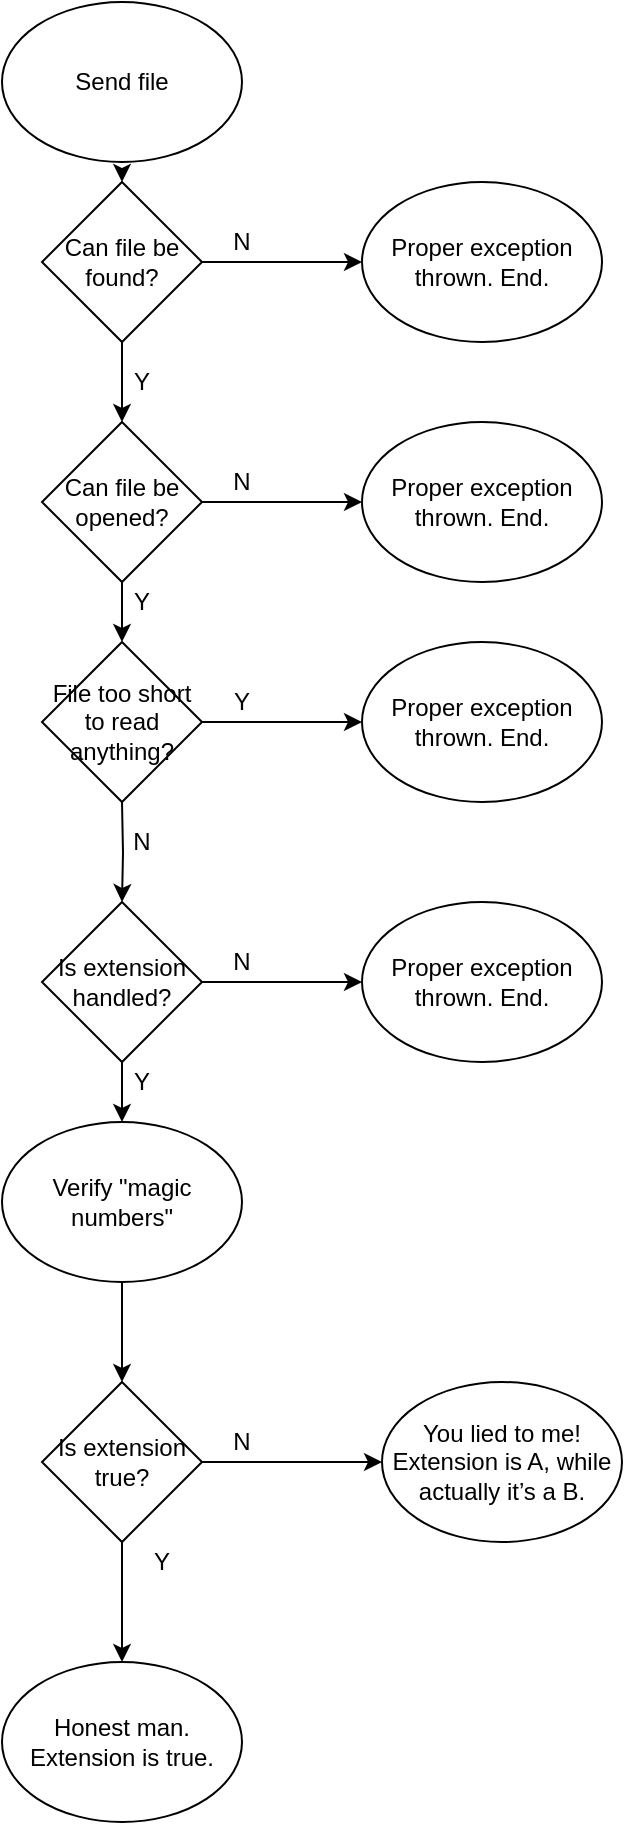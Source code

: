 <mxfile version="12.4.2" type="device" pages="1"><diagram id="vtzPzIPhkjF-mpYe-rMo" name="Page-1"><mxGraphModel dx="1038" dy="575" grid="1" gridSize="10" guides="1" tooltips="1" connect="1" arrows="1" fold="1" page="1" pageScale="1" pageWidth="850" pageHeight="1100" math="0" shadow="0"><root><mxCell id="0"/><mxCell id="1" parent="0"/><mxCell id="0e01frMEvD8_PQI7vKg8-17" style="edgeStyle=orthogonalEdgeStyle;rounded=0;orthogonalLoop=1;jettySize=auto;html=1;exitX=0.5;exitY=1;exitDx=0;exitDy=0;" parent="1" source="UA1n34T0W7opvfyNrNto-1" edge="1"><mxGeometry relative="1" as="geometry"><mxPoint x="260" y="210" as="targetPoint"/></mxGeometry></mxCell><mxCell id="0e01frMEvD8_PQI7vKg8-13" value="Send file" style="ellipse;whiteSpace=wrap;html=1;" parent="1" vertex="1"><mxGeometry x="200" width="120" height="80" as="geometry"/></mxCell><mxCell id="0e01frMEvD8_PQI7vKg8-18" style="edgeStyle=orthogonalEdgeStyle;rounded=0;orthogonalLoop=1;jettySize=auto;html=1;" parent="1" target="0e01frMEvD8_PQI7vKg8-15" edge="1" source="V3N6UKxS_Fw7eMmXp8jX-1"><mxGeometry relative="1" as="geometry"><mxPoint x="260" y="348" as="sourcePoint"/></mxGeometry></mxCell><mxCell id="0e01frMEvD8_PQI7vKg8-19" style="edgeStyle=orthogonalEdgeStyle;rounded=0;orthogonalLoop=1;jettySize=auto;html=1;" parent="1" source="0e01frMEvD8_PQI7vKg8-15" target="0e01frMEvD8_PQI7vKg8-16" edge="1"><mxGeometry relative="1" as="geometry"/></mxCell><mxCell id="0e01frMEvD8_PQI7vKg8-15" value="Verify &quot;magic numbers&quot;" style="ellipse;whiteSpace=wrap;html=1;" parent="1" vertex="1"><mxGeometry x="200" y="560" width="120" height="80" as="geometry"/></mxCell><mxCell id="0e01frMEvD8_PQI7vKg8-22" style="edgeStyle=orthogonalEdgeStyle;rounded=0;orthogonalLoop=1;jettySize=auto;html=1;" parent="1" source="0e01frMEvD8_PQI7vKg8-16" target="0e01frMEvD8_PQI7vKg8-20" edge="1"><mxGeometry relative="1" as="geometry"/></mxCell><mxCell id="0e01frMEvD8_PQI7vKg8-28" style="edgeStyle=orthogonalEdgeStyle;rounded=0;orthogonalLoop=1;jettySize=auto;html=1;entryX=0.5;entryY=0;entryDx=0;entryDy=0;" parent="1" source="0e01frMEvD8_PQI7vKg8-16" target="0e01frMEvD8_PQI7vKg8-27" edge="1"><mxGeometry relative="1" as="geometry"/></mxCell><mxCell id="0e01frMEvD8_PQI7vKg8-16" value="Is extension true?" style="rhombus;whiteSpace=wrap;html=1;" parent="1" vertex="1"><mxGeometry x="220" y="690" width="80" height="80" as="geometry"/></mxCell><mxCell id="0e01frMEvD8_PQI7vKg8-20" value="You lied to me! Extension is A, while actually it’s a B." style="ellipse;whiteSpace=wrap;html=1;" parent="1" vertex="1"><mxGeometry x="390" y="690" width="120" height="80" as="geometry"/></mxCell><mxCell id="0e01frMEvD8_PQI7vKg8-21" value="Proper exception thrown. End." style="ellipse;whiteSpace=wrap;html=1;" parent="1" vertex="1"><mxGeometry x="380" y="450" width="120" height="80" as="geometry"/></mxCell><mxCell id="0e01frMEvD8_PQI7vKg8-27" value="Honest man. Extension is true." style="ellipse;whiteSpace=wrap;html=1;" parent="1" vertex="1"><mxGeometry x="200" y="830" width="120" height="80" as="geometry"/></mxCell><mxCell id="V3N6UKxS_Fw7eMmXp8jX-2" value="Y" style="text;html=1;strokeColor=none;fillColor=none;align=center;verticalAlign=middle;whiteSpace=wrap;rounded=0;" parent="1" vertex="1"><mxGeometry x="250" y="530" width="40" height="20" as="geometry"/></mxCell><mxCell id="V3N6UKxS_Fw7eMmXp8jX-5" value="" style="endArrow=classic;html=1;exitX=1;exitY=0.5;exitDx=0;exitDy=0;entryX=0;entryY=0.5;entryDx=0;entryDy=0;" parent="1" source="V3N6UKxS_Fw7eMmXp8jX-1" target="0e01frMEvD8_PQI7vKg8-21" edge="1"><mxGeometry width="50" height="50" relative="1" as="geometry"><mxPoint x="200" y="800" as="sourcePoint"/><mxPoint x="250" y="750" as="targetPoint"/></mxGeometry></mxCell><mxCell id="V3N6UKxS_Fw7eMmXp8jX-6" value="&lt;div&gt;N&lt;/div&gt;" style="text;html=1;strokeColor=none;fillColor=none;align=center;verticalAlign=middle;whiteSpace=wrap;rounded=0;" parent="1" vertex="1"><mxGeometry x="300" y="470" width="40" height="20" as="geometry"/></mxCell><mxCell id="V3N6UKxS_Fw7eMmXp8jX-7" value="N" style="text;html=1;strokeColor=none;fillColor=none;align=center;verticalAlign=middle;whiteSpace=wrap;rounded=0;" parent="1" vertex="1"><mxGeometry x="300" y="710" width="40" height="20" as="geometry"/></mxCell><mxCell id="UA1n34T0W7opvfyNrNto-1" value="Can file be found?" style="rhombus;whiteSpace=wrap;html=1;" vertex="1" parent="1"><mxGeometry x="220" y="90" width="80" height="80" as="geometry"/></mxCell><mxCell id="UA1n34T0W7opvfyNrNto-2" value="Can file be opened?" style="rhombus;whiteSpace=wrap;html=1;" vertex="1" parent="1"><mxGeometry x="220" y="210" width="80" height="80" as="geometry"/></mxCell><mxCell id="V3N6UKxS_Fw7eMmXp8jX-1" value="Is extension handled?" style="rhombus;whiteSpace=wrap;html=1;" parent="1" vertex="1"><mxGeometry x="220" y="450" width="80" height="80" as="geometry"/></mxCell><mxCell id="UA1n34T0W7opvfyNrNto-3" style="edgeStyle=orthogonalEdgeStyle;rounded=0;orthogonalLoop=1;jettySize=auto;html=1;" edge="1" parent="1" target="V3N6UKxS_Fw7eMmXp8jX-1"><mxGeometry relative="1" as="geometry"><mxPoint x="260" y="400" as="sourcePoint"/><mxPoint x="260" y="560" as="targetPoint"/></mxGeometry></mxCell><mxCell id="UA1n34T0W7opvfyNrNto-4" value="File too short to read anything?" style="rhombus;whiteSpace=wrap;html=1;" vertex="1" parent="1"><mxGeometry x="220" y="320" width="80" height="80" as="geometry"/></mxCell><mxCell id="UA1n34T0W7opvfyNrNto-7" style="edgeStyle=orthogonalEdgeStyle;rounded=0;orthogonalLoop=1;jettySize=auto;html=1;exitX=0.5;exitY=1;exitDx=0;exitDy=0;entryX=0.5;entryY=0;entryDx=0;entryDy=0;" edge="1" parent="1" source="UA1n34T0W7opvfyNrNto-2" target="UA1n34T0W7opvfyNrNto-4"><mxGeometry relative="1" as="geometry"><mxPoint x="424" y="340" as="targetPoint"/><mxPoint x="424" y="210" as="sourcePoint"/></mxGeometry></mxCell><mxCell id="UA1n34T0W7opvfyNrNto-8" style="edgeStyle=orthogonalEdgeStyle;rounded=0;orthogonalLoop=1;jettySize=auto;html=1;exitX=0.513;exitY=-0.075;exitDx=0;exitDy=0;exitPerimeter=0;entryX=0.5;entryY=0;entryDx=0;entryDy=0;" edge="1" parent="1" source="UA1n34T0W7opvfyNrNto-1" target="UA1n34T0W7opvfyNrNto-1"><mxGeometry relative="1" as="geometry"><mxPoint x="380" y="210" as="targetPoint"/><mxPoint x="380" y="80" as="sourcePoint"/></mxGeometry></mxCell><mxCell id="UA1n34T0W7opvfyNrNto-10" value="Y" style="text;html=1;strokeColor=none;fillColor=none;align=center;verticalAlign=middle;whiteSpace=wrap;rounded=0;" vertex="1" parent="1"><mxGeometry x="260" y="770" width="40" height="20" as="geometry"/></mxCell><mxCell id="UA1n34T0W7opvfyNrNto-11" value="Proper exception thrown. End." style="ellipse;whiteSpace=wrap;html=1;" vertex="1" parent="1"><mxGeometry x="380" y="320" width="120" height="80" as="geometry"/></mxCell><mxCell id="UA1n34T0W7opvfyNrNto-12" value="" style="endArrow=classic;html=1;exitX=1;exitY=0.5;exitDx=0;exitDy=0;entryX=0;entryY=0.5;entryDx=0;entryDy=0;" edge="1" parent="1" target="UA1n34T0W7opvfyNrNto-11"><mxGeometry width="50" height="50" relative="1" as="geometry"><mxPoint x="300" y="360" as="sourcePoint"/><mxPoint x="250" y="620" as="targetPoint"/></mxGeometry></mxCell><mxCell id="UA1n34T0W7opvfyNrNto-13" value="Proper exception thrown. End." style="ellipse;whiteSpace=wrap;html=1;" vertex="1" parent="1"><mxGeometry x="380" y="210" width="120" height="80" as="geometry"/></mxCell><mxCell id="UA1n34T0W7opvfyNrNto-14" value="" style="endArrow=classic;html=1;exitX=1;exitY=0.5;exitDx=0;exitDy=0;entryX=0;entryY=0.5;entryDx=0;entryDy=0;" edge="1" parent="1" target="UA1n34T0W7opvfyNrNto-13"><mxGeometry width="50" height="50" relative="1" as="geometry"><mxPoint x="300" y="250" as="sourcePoint"/><mxPoint x="250" y="510" as="targetPoint"/></mxGeometry></mxCell><mxCell id="UA1n34T0W7opvfyNrNto-17" value="Proper exception thrown. End." style="ellipse;whiteSpace=wrap;html=1;" vertex="1" parent="1"><mxGeometry x="380" y="90" width="120" height="80" as="geometry"/></mxCell><mxCell id="UA1n34T0W7opvfyNrNto-18" value="" style="endArrow=classic;html=1;exitX=1;exitY=0.5;exitDx=0;exitDy=0;entryX=0;entryY=0.5;entryDx=0;entryDy=0;" edge="1" parent="1" target="UA1n34T0W7opvfyNrNto-17"><mxGeometry width="50" height="50" relative="1" as="geometry"><mxPoint x="300" y="130" as="sourcePoint"/><mxPoint x="250" y="390" as="targetPoint"/></mxGeometry></mxCell><mxCell id="UA1n34T0W7opvfyNrNto-19" value="&lt;div&gt;N&lt;/div&gt;" style="text;html=1;strokeColor=none;fillColor=none;align=center;verticalAlign=middle;whiteSpace=wrap;rounded=0;" vertex="1" parent="1"><mxGeometry x="250" y="410" width="40" height="20" as="geometry"/></mxCell><mxCell id="UA1n34T0W7opvfyNrNto-20" value="Y" style="text;html=1;strokeColor=none;fillColor=none;align=center;verticalAlign=middle;whiteSpace=wrap;rounded=0;direction=south;" vertex="1" parent="1"><mxGeometry x="310" y="330" width="20" height="40" as="geometry"/></mxCell><mxCell id="UA1n34T0W7opvfyNrNto-21" value="&lt;div&gt;N&lt;/div&gt;" style="text;html=1;strokeColor=none;fillColor=none;align=center;verticalAlign=middle;whiteSpace=wrap;rounded=0;" vertex="1" parent="1"><mxGeometry x="300" y="230" width="40" height="20" as="geometry"/></mxCell><mxCell id="UA1n34T0W7opvfyNrNto-23" value="Y" style="text;html=1;strokeColor=none;fillColor=none;align=center;verticalAlign=middle;whiteSpace=wrap;rounded=0;" vertex="1" parent="1"><mxGeometry x="250" y="290" width="40" height="20" as="geometry"/></mxCell><mxCell id="UA1n34T0W7opvfyNrNto-24" value="Y" style="text;html=1;strokeColor=none;fillColor=none;align=center;verticalAlign=middle;whiteSpace=wrap;rounded=0;" vertex="1" parent="1"><mxGeometry x="250" y="180" width="40" height="20" as="geometry"/></mxCell><mxCell id="UA1n34T0W7opvfyNrNto-25" value="&lt;div&gt;N&lt;/div&gt;" style="text;html=1;strokeColor=none;fillColor=none;align=center;verticalAlign=middle;whiteSpace=wrap;rounded=0;" vertex="1" parent="1"><mxGeometry x="300" y="110" width="40" height="20" as="geometry"/></mxCell></root></mxGraphModel></diagram></mxfile>
